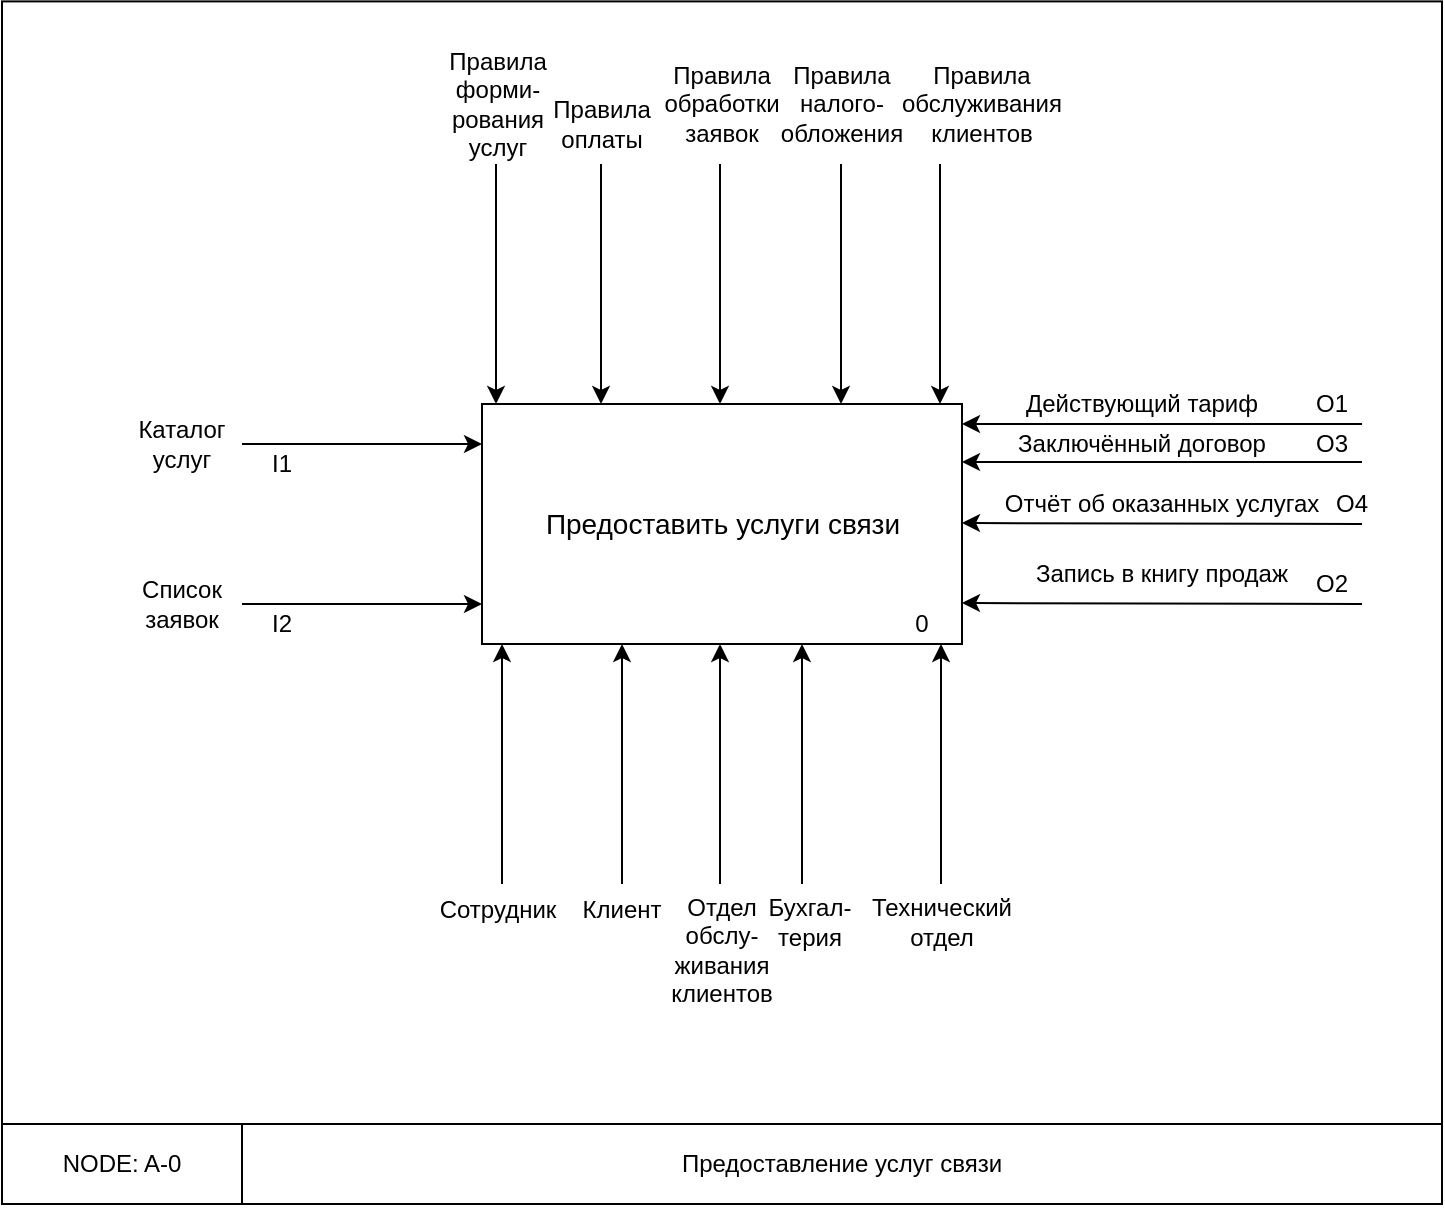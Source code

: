 <mxfile version="12.4.2" type="github" pages="1"><diagram id="mF_yQARg7BxAX6xWqbUg" name="Page-1"><mxGraphModel dx="1038" dy="1700" grid="1" gridSize="10" guides="1" tooltips="1" connect="1" arrows="1" fold="1" page="1" pageScale="1" pageWidth="827" pageHeight="1169" math="0" shadow="0"><root><mxCell id="0"/><mxCell id="1" parent="0"/><mxCell id="HcYDcalOCVWVlKyMwAAd-1" value="" style="rounded=0;whiteSpace=wrap;html=1;" parent="1" vertex="1"><mxGeometry x="280" y="160" width="240" height="120" as="geometry"/></mxCell><mxCell id="HcYDcalOCVWVlKyMwAAd-2" value="&lt;font style=&quot;font-size: 14px&quot;&gt;Предоставить услуги связи&lt;/font&gt;" style="text;html=1;strokeColor=none;fillColor=none;align=center;verticalAlign=middle;whiteSpace=wrap;rounded=0;" parent="1" vertex="1"><mxGeometry x="307.5" y="202.5" width="185" height="35" as="geometry"/></mxCell><mxCell id="HcYDcalOCVWVlKyMwAAd-3" value="0" style="text;html=1;strokeColor=none;fillColor=none;align=center;verticalAlign=middle;whiteSpace=wrap;rounded=0;" parent="1" vertex="1"><mxGeometry x="480" y="260" width="40" height="20" as="geometry"/></mxCell><mxCell id="HcYDcalOCVWVlKyMwAAd-4" value="" style="endArrow=classic;html=1;" parent="1" edge="1"><mxGeometry width="50" height="50" relative="1" as="geometry"><mxPoint x="290" y="400" as="sourcePoint"/><mxPoint x="290" y="280" as="targetPoint"/></mxGeometry></mxCell><mxCell id="HcYDcalOCVWVlKyMwAAd-5" value="Сотрудник" style="text;html=1;strokeColor=none;fillColor=none;align=center;verticalAlign=middle;whiteSpace=wrap;rounded=0;" parent="1" vertex="1"><mxGeometry x="267.5" y="403" width="40" height="20" as="geometry"/></mxCell><mxCell id="HcYDcalOCVWVlKyMwAAd-6" value="" style="endArrow=classic;html=1;" parent="1" edge="1"><mxGeometry width="50" height="50" relative="1" as="geometry"><mxPoint x="350" y="400" as="sourcePoint"/><mxPoint x="350" y="280" as="targetPoint"/></mxGeometry></mxCell><mxCell id="HcYDcalOCVWVlKyMwAAd-7" value="Клиент" style="text;html=1;strokeColor=none;fillColor=none;align=center;verticalAlign=middle;whiteSpace=wrap;rounded=0;" parent="1" vertex="1"><mxGeometry x="330" y="403" width="40" height="20" as="geometry"/></mxCell><mxCell id="HcYDcalOCVWVlKyMwAAd-8" value="" style="endArrow=classic;html=1;" parent="1" edge="1"><mxGeometry width="50" height="50" relative="1" as="geometry"><mxPoint x="399" y="400" as="sourcePoint"/><mxPoint x="399" y="280" as="targetPoint"/></mxGeometry></mxCell><mxCell id="HcYDcalOCVWVlKyMwAAd-9" value="Отдел обслу-живания клиентов" style="text;html=1;strokeColor=none;fillColor=none;align=center;verticalAlign=middle;whiteSpace=wrap;rounded=0;" parent="1" vertex="1"><mxGeometry x="380" y="423" width="40" height="20" as="geometry"/></mxCell><mxCell id="HcYDcalOCVWVlKyMwAAd-13" value="" style="endArrow=classic;html=1;" parent="1" edge="1"><mxGeometry width="50" height="50" relative="1" as="geometry"><mxPoint x="440" y="400" as="sourcePoint"/><mxPoint x="440" y="280" as="targetPoint"/></mxGeometry></mxCell><mxCell id="HcYDcalOCVWVlKyMwAAd-14" value="Бухгал-терия" style="text;html=1;strokeColor=none;fillColor=none;align=center;verticalAlign=middle;whiteSpace=wrap;rounded=0;" parent="1" vertex="1"><mxGeometry x="424" y="409" width="40" height="20" as="geometry"/></mxCell><mxCell id="HcYDcalOCVWVlKyMwAAd-15" value="" style="endArrow=classic;html=1;" parent="1" edge="1"><mxGeometry width="50" height="50" relative="1" as="geometry"><mxPoint x="509.5" y="400" as="sourcePoint"/><mxPoint x="509.5" y="280" as="targetPoint"/></mxGeometry></mxCell><mxCell id="HcYDcalOCVWVlKyMwAAd-16" value="Технический отдел" style="text;html=1;strokeColor=none;fillColor=none;align=center;verticalAlign=middle;whiteSpace=wrap;rounded=0;" parent="1" vertex="1"><mxGeometry x="490" y="409" width="40" height="20" as="geometry"/></mxCell><mxCell id="HcYDcalOCVWVlKyMwAAd-19" value="" style="endArrow=classic;html=1;" parent="1" edge="1"><mxGeometry width="50" height="50" relative="1" as="geometry"><mxPoint x="160" y="180" as="sourcePoint"/><mxPoint x="280" y="180" as="targetPoint"/></mxGeometry></mxCell><mxCell id="HcYDcalOCVWVlKyMwAAd-20" value="Каталог услуг" style="text;html=1;strokeColor=none;fillColor=none;align=center;verticalAlign=middle;whiteSpace=wrap;rounded=0;" parent="1" vertex="1"><mxGeometry x="110" y="170" width="40" height="20" as="geometry"/></mxCell><mxCell id="HcYDcalOCVWVlKyMwAAd-24" value="" style="endArrow=classic;html=1;" parent="1" edge="1"><mxGeometry width="50" height="50" relative="1" as="geometry"><mxPoint x="160.0" y="260" as="sourcePoint"/><mxPoint x="280.0" y="260" as="targetPoint"/></mxGeometry></mxCell><mxCell id="HcYDcalOCVWVlKyMwAAd-25" value="Список заявок" style="text;html=1;strokeColor=none;fillColor=none;align=center;verticalAlign=middle;whiteSpace=wrap;rounded=0;" parent="1" vertex="1"><mxGeometry x="110" y="250" width="40" height="20" as="geometry"/></mxCell><mxCell id="HcYDcalOCVWVlKyMwAAd-26" value="" style="endArrow=none;html=1;startArrow=classic;startFill=1;endFill=0;" parent="1" edge="1"><mxGeometry width="50" height="50" relative="1" as="geometry"><mxPoint x="287.0" y="160" as="sourcePoint"/><mxPoint x="287.0" y="40" as="targetPoint"/></mxGeometry></mxCell><mxCell id="HcYDcalOCVWVlKyMwAAd-27" value="Правила форми-рования услуг" style="text;html=1;strokeColor=none;fillColor=none;align=center;verticalAlign=middle;whiteSpace=wrap;rounded=0;" parent="1" vertex="1"><mxGeometry x="267.5" y="-0.5" width="40" height="20" as="geometry"/></mxCell><mxCell id="HcYDcalOCVWVlKyMwAAd-28" value="" style="endArrow=none;html=1;startArrow=classic;startFill=1;endFill=0;" parent="1" edge="1"><mxGeometry width="50" height="50" relative="1" as="geometry"><mxPoint x="339.5" y="160" as="sourcePoint"/><mxPoint x="339.5" y="40" as="targetPoint"/></mxGeometry></mxCell><mxCell id="HcYDcalOCVWVlKyMwAAd-29" value="Правила оплаты" style="text;html=1;strokeColor=none;fillColor=none;align=center;verticalAlign=middle;whiteSpace=wrap;rounded=0;" parent="1" vertex="1"><mxGeometry x="320" y="9.5" width="40" height="20" as="geometry"/></mxCell><mxCell id="HcYDcalOCVWVlKyMwAAd-30" value="" style="endArrow=none;html=1;startArrow=classic;startFill=1;endFill=0;" parent="1" edge="1"><mxGeometry width="50" height="50" relative="1" as="geometry"><mxPoint x="399.0" y="160" as="sourcePoint"/><mxPoint x="399.0" y="40" as="targetPoint"/></mxGeometry></mxCell><mxCell id="HcYDcalOCVWVlKyMwAAd-31" value="Правила обработки заявок" style="text;html=1;strokeColor=none;fillColor=none;align=center;verticalAlign=middle;whiteSpace=wrap;rounded=0;" parent="1" vertex="1"><mxGeometry x="380" y="-0.5" width="40" height="20" as="geometry"/></mxCell><mxCell id="HcYDcalOCVWVlKyMwAAd-32" value="" style="endArrow=none;html=1;startArrow=classic;startFill=1;endFill=0;" parent="1" edge="1"><mxGeometry width="50" height="50" relative="1" as="geometry"><mxPoint x="459.5" y="160" as="sourcePoint"/><mxPoint x="459.5" y="40" as="targetPoint"/></mxGeometry></mxCell><mxCell id="HcYDcalOCVWVlKyMwAAd-33" value="Правила налого-обложения" style="text;html=1;strokeColor=none;fillColor=none;align=center;verticalAlign=middle;whiteSpace=wrap;rounded=0;" parent="1" vertex="1"><mxGeometry x="440" y="-0.5" width="40" height="20" as="geometry"/></mxCell><mxCell id="HcYDcalOCVWVlKyMwAAd-34" value="Правила обслуживания клиентов" style="text;html=1;strokeColor=none;fillColor=none;align=center;verticalAlign=middle;whiteSpace=wrap;rounded=0;" parent="1" vertex="1"><mxGeometry x="510" y="-0.5" width="40" height="20" as="geometry"/></mxCell><mxCell id="HcYDcalOCVWVlKyMwAAd-35" value="" style="endArrow=none;html=1;startArrow=classic;startFill=1;endFill=0;" parent="1" edge="1"><mxGeometry width="50" height="50" relative="1" as="geometry"><mxPoint x="509.0" y="160" as="sourcePoint"/><mxPoint x="509.0" y="40" as="targetPoint"/></mxGeometry></mxCell><mxCell id="2whtAdRRtvwtdli_gjir-1" value="" style="endArrow=classic;html=1;" edge="1" parent="1"><mxGeometry width="50" height="50" relative="1" as="geometry"><mxPoint x="720" y="170" as="sourcePoint"/><mxPoint x="520" y="170" as="targetPoint"/></mxGeometry></mxCell><mxCell id="2whtAdRRtvwtdli_gjir-2" value="Действующий тариф" style="text;html=1;strokeColor=none;fillColor=none;align=center;verticalAlign=middle;whiteSpace=wrap;rounded=0;" vertex="1" parent="1"><mxGeometry x="550" y="150" width="120" height="20" as="geometry"/></mxCell><mxCell id="2whtAdRRtvwtdli_gjir-3" value="Заключённый договор" style="text;html=1;strokeColor=none;fillColor=none;align=center;verticalAlign=middle;whiteSpace=wrap;rounded=0;" vertex="1" parent="1"><mxGeometry x="520" y="170" width="180" height="20" as="geometry"/></mxCell><mxCell id="2whtAdRRtvwtdli_gjir-4" value="" style="endArrow=classic;html=1;" edge="1" parent="1"><mxGeometry width="50" height="50" relative="1" as="geometry"><mxPoint x="720" y="189" as="sourcePoint"/><mxPoint x="520" y="189" as="targetPoint"/></mxGeometry></mxCell><mxCell id="2whtAdRRtvwtdli_gjir-5" value="" style="endArrow=classic;html=1;" edge="1" parent="1"><mxGeometry width="50" height="50" relative="1" as="geometry"><mxPoint x="720" y="220" as="sourcePoint"/><mxPoint x="520" y="219.5" as="targetPoint"/></mxGeometry></mxCell><mxCell id="2whtAdRRtvwtdli_gjir-6" value="Отчёт об оказанных услугах" style="text;html=1;strokeColor=none;fillColor=none;align=center;verticalAlign=middle;whiteSpace=wrap;rounded=0;" vertex="1" parent="1"><mxGeometry x="540" y="200" width="160" height="20" as="geometry"/></mxCell><mxCell id="2whtAdRRtvwtdli_gjir-7" value="" style="endArrow=classic;html=1;" edge="1" parent="1"><mxGeometry width="50" height="50" relative="1" as="geometry"><mxPoint x="720" y="260" as="sourcePoint"/><mxPoint x="520" y="259.5" as="targetPoint"/></mxGeometry></mxCell><mxCell id="2whtAdRRtvwtdli_gjir-8" value="Запись в книгу продаж" style="text;html=1;strokeColor=none;fillColor=none;align=center;verticalAlign=middle;whiteSpace=wrap;rounded=0;" vertex="1" parent="1"><mxGeometry x="555" y="240" width="130" height="10" as="geometry"/></mxCell><mxCell id="2whtAdRRtvwtdli_gjir-9" value="I1" style="text;html=1;strokeColor=none;fillColor=none;align=center;verticalAlign=middle;whiteSpace=wrap;rounded=0;" vertex="1" parent="1"><mxGeometry x="160" y="180" width="40" height="20" as="geometry"/></mxCell><mxCell id="2whtAdRRtvwtdli_gjir-10" value="I2" style="text;html=1;strokeColor=none;fillColor=none;align=center;verticalAlign=middle;whiteSpace=wrap;rounded=0;" vertex="1" parent="1"><mxGeometry x="160" y="260" width="40" height="20" as="geometry"/></mxCell><mxCell id="2whtAdRRtvwtdli_gjir-11" value="O1" style="text;html=1;strokeColor=none;fillColor=none;align=center;verticalAlign=middle;whiteSpace=wrap;rounded=0;" vertex="1" parent="1"><mxGeometry x="685" y="150" width="40" height="20" as="geometry"/></mxCell><mxCell id="2whtAdRRtvwtdli_gjir-12" value="O2" style="text;html=1;strokeColor=none;fillColor=none;align=center;verticalAlign=middle;whiteSpace=wrap;rounded=0;" vertex="1" parent="1"><mxGeometry x="685" y="240" width="40" height="20" as="geometry"/></mxCell><mxCell id="2whtAdRRtvwtdli_gjir-13" value="O3" style="text;html=1;strokeColor=none;fillColor=none;align=center;verticalAlign=middle;whiteSpace=wrap;rounded=0;" vertex="1" parent="1"><mxGeometry x="685" y="170" width="40" height="20" as="geometry"/></mxCell><mxCell id="2whtAdRRtvwtdli_gjir-15" value="O4" style="text;html=1;strokeColor=none;fillColor=none;align=center;verticalAlign=middle;whiteSpace=wrap;rounded=0;" vertex="1" parent="1"><mxGeometry x="695" y="200" width="40" height="20" as="geometry"/></mxCell><mxCell id="2whtAdRRtvwtdli_gjir-16" value="" style="rounded=0;whiteSpace=wrap;html=1;fillColor=none;" vertex="1" parent="1"><mxGeometry x="40" y="-41.3" width="720" height="601.3" as="geometry"/></mxCell><mxCell id="2whtAdRRtvwtdli_gjir-18" value="" style="rounded=0;whiteSpace=wrap;html=1;fillColor=none;" vertex="1" parent="1"><mxGeometry x="40" y="520" width="720" height="40" as="geometry"/></mxCell><mxCell id="2whtAdRRtvwtdli_gjir-19" value="" style="rounded=0;whiteSpace=wrap;html=1;fillColor=none;" vertex="1" parent="1"><mxGeometry x="40" y="520" width="120" height="40" as="geometry"/></mxCell><mxCell id="2whtAdRRtvwtdli_gjir-20" value="" style="rounded=0;whiteSpace=wrap;html=1;fillColor=none;" vertex="1" parent="1"><mxGeometry x="160" y="520" width="600" height="40" as="geometry"/></mxCell><mxCell id="2whtAdRRtvwtdli_gjir-21" value="NODE: A-0" style="text;html=1;strokeColor=none;fillColor=none;align=center;verticalAlign=middle;whiteSpace=wrap;rounded=0;" vertex="1" parent="1"><mxGeometry x="60" y="530" width="80" height="20" as="geometry"/></mxCell><mxCell id="2whtAdRRtvwtdli_gjir-22" value="Предоставление услуг связи" style="text;html=1;strokeColor=none;fillColor=none;align=center;verticalAlign=middle;whiteSpace=wrap;rounded=0;" vertex="1" parent="1"><mxGeometry x="255" y="530" width="410" height="20" as="geometry"/></mxCell></root></mxGraphModel></diagram></mxfile>